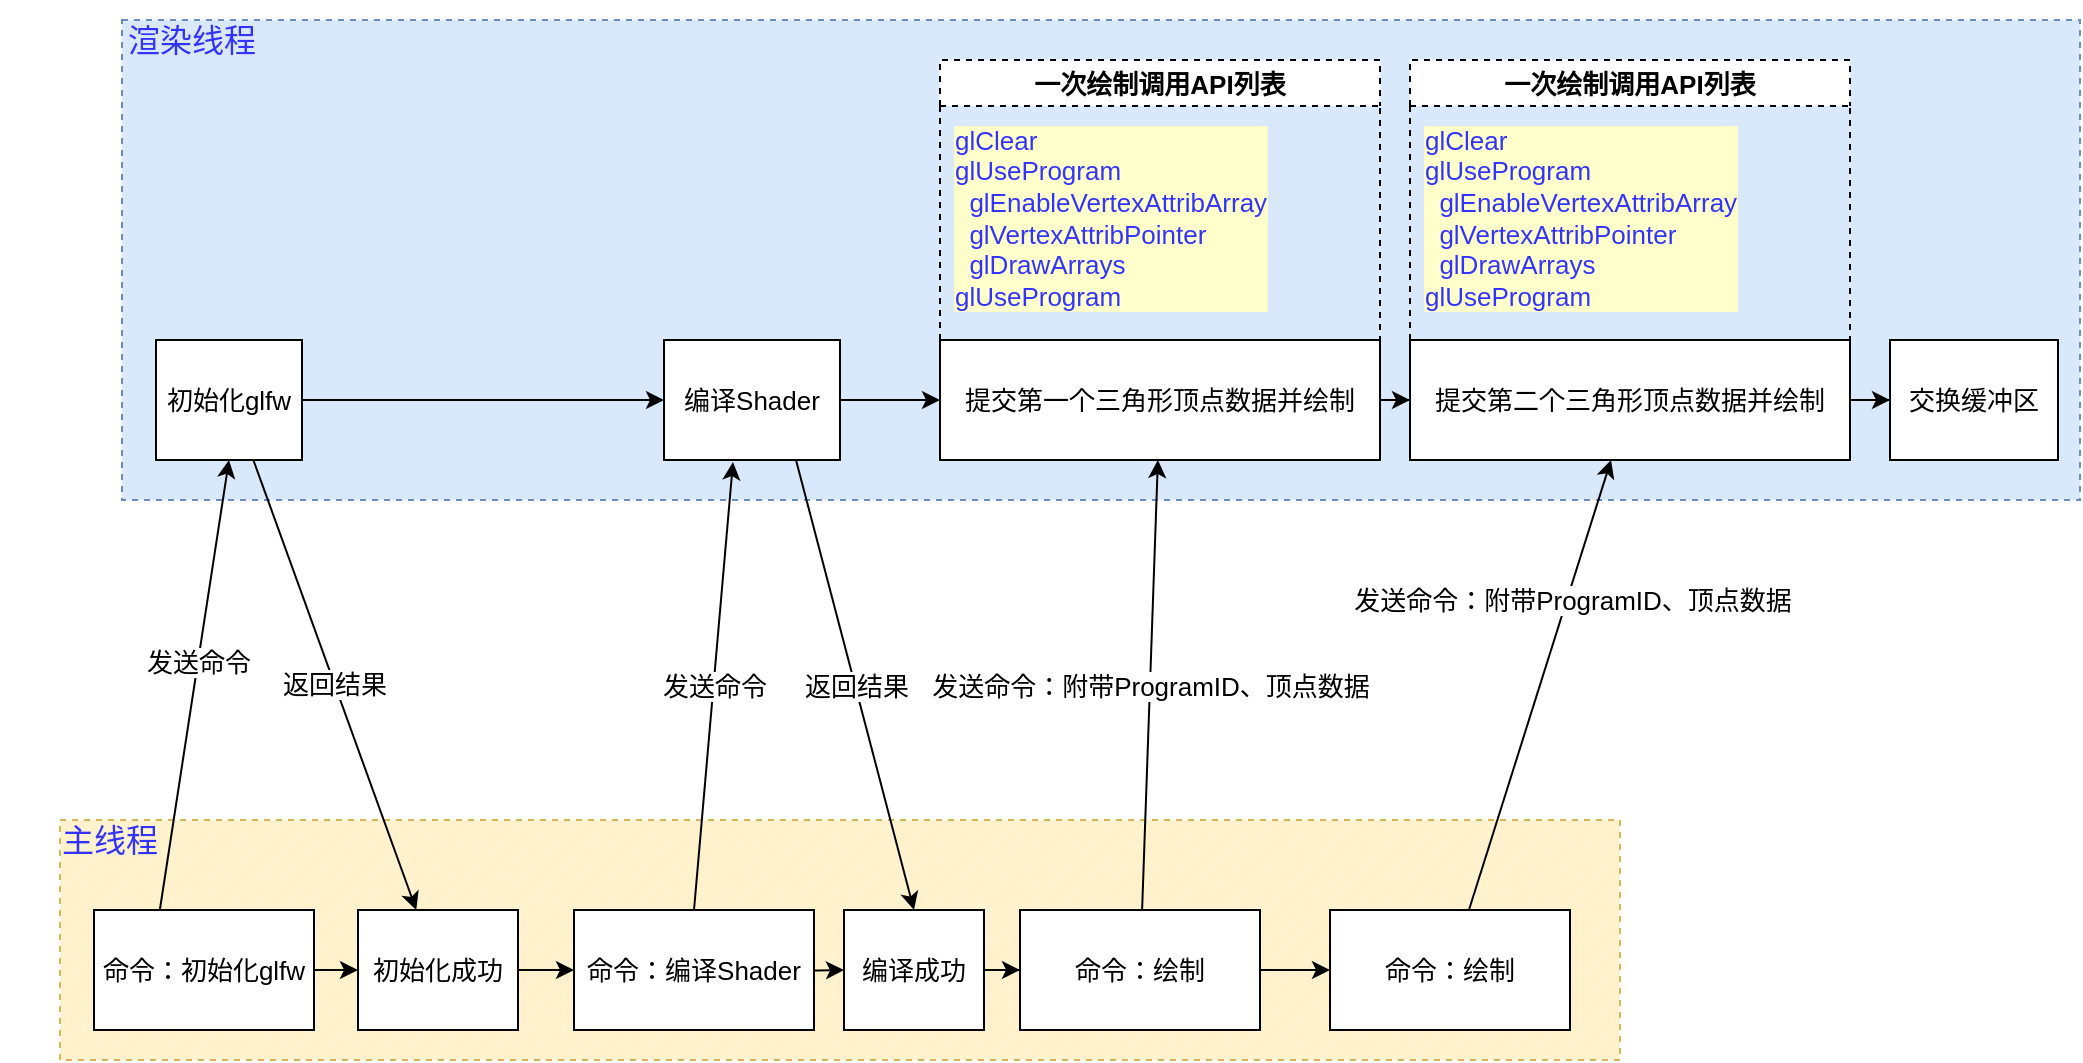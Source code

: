 <mxfile version="16.1.2" type="device"><diagram id="lV5m8PUc5yzgpcXxeLi_" name="第 1 页"><mxGraphModel dx="2249" dy="864" grid="1" gridSize="10" guides="1" tooltips="1" connect="1" arrows="1" fold="1" page="1" pageScale="1" pageWidth="827" pageHeight="1169" math="0" shadow="0"><root><mxCell id="0"/><mxCell id="1" parent="0"/><mxCell id="Cj58Tr98fuyUeKCjpIOO-23" value="" style="verticalLabelPosition=bottom;verticalAlign=top;html=1;shape=mxgraph.basic.patternFillRect;fillStyle=diag;step=5;fillStrokeWidth=0.2;fillStrokeColor=#dddddd;dashed=1;fillColor=#fff2cc;strokeColor=#d6b656;fontSize=13;" parent="1" vertex="1"><mxGeometry x="-530" y="510" width="780" height="120" as="geometry"/></mxCell><mxCell id="Cj58Tr98fuyUeKCjpIOO-26" value="" style="rounded=0;whiteSpace=wrap;html=1;dashed=1;fillColor=#dae8fc;strokeColor=#6c8ebf;fontSize=13;" parent="1" vertex="1"><mxGeometry x="-499" y="110" width="979" height="240" as="geometry"/></mxCell><mxCell id="tGqYnaIf9kwGfELsyMqm-3" value="" style="edgeStyle=orthogonalEdgeStyle;rounded=0;orthogonalLoop=1;jettySize=auto;html=1;fontSize=13;" parent="1" source="tGqYnaIf9kwGfELsyMqm-1" target="tGqYnaIf9kwGfELsyMqm-2" edge="1"><mxGeometry relative="1" as="geometry"/></mxCell><mxCell id="tGqYnaIf9kwGfELsyMqm-1" value="提交第一个三角形顶点数据并绘制" style="rounded=0;whiteSpace=wrap;html=1;fontSize=13;" parent="1" vertex="1"><mxGeometry x="-90" y="270" width="220" height="60" as="geometry"/></mxCell><mxCell id="tGqYnaIf9kwGfELsyMqm-13" value="" style="edgeStyle=orthogonalEdgeStyle;rounded=0;orthogonalLoop=1;jettySize=auto;html=1;fontSize=13;" parent="1" source="tGqYnaIf9kwGfELsyMqm-2" target="tGqYnaIf9kwGfELsyMqm-12" edge="1"><mxGeometry relative="1" as="geometry"/></mxCell><mxCell id="tGqYnaIf9kwGfELsyMqm-2" value="提交第二个三角形顶点数据并绘制" style="rounded=0;whiteSpace=wrap;html=1;fontSize=13;" parent="1" vertex="1"><mxGeometry x="145" y="270" width="220" height="60" as="geometry"/></mxCell><mxCell id="Cj58Tr98fuyUeKCjpIOO-17" style="edgeStyle=orthogonalEdgeStyle;rounded=0;orthogonalLoop=1;jettySize=auto;html=1;entryX=0;entryY=0.5;entryDx=0;entryDy=0;fontSize=13;" parent="1" source="tGqYnaIf9kwGfELsyMqm-7" target="tGqYnaIf9kwGfELsyMqm-8" edge="1"><mxGeometry relative="1" as="geometry"/></mxCell><mxCell id="tGqYnaIf9kwGfELsyMqm-7" value="初始化glfw" style="rounded=0;whiteSpace=wrap;html=1;fontSize=13;" parent="1" vertex="1"><mxGeometry x="-482" y="270" width="73" height="60" as="geometry"/></mxCell><mxCell id="tGqYnaIf9kwGfELsyMqm-10" style="edgeStyle=orthogonalEdgeStyle;rounded=0;orthogonalLoop=1;jettySize=auto;html=1;entryX=0;entryY=0.5;entryDx=0;entryDy=0;fontSize=13;" parent="1" source="tGqYnaIf9kwGfELsyMqm-8" target="tGqYnaIf9kwGfELsyMqm-1" edge="1"><mxGeometry relative="1" as="geometry"/></mxCell><mxCell id="tGqYnaIf9kwGfELsyMqm-8" value="编译Shader" style="rounded=0;whiteSpace=wrap;html=1;fontSize=13;" parent="1" vertex="1"><mxGeometry x="-228" y="270" width="88" height="60" as="geometry"/></mxCell><mxCell id="tGqYnaIf9kwGfELsyMqm-12" value="交换缓冲区" style="rounded=0;whiteSpace=wrap;html=1;fontSize=13;" parent="1" vertex="1"><mxGeometry x="385" y="270" width="84" height="60" as="geometry"/></mxCell><mxCell id="Cj58Tr98fuyUeKCjpIOO-18" value="" style="edgeStyle=orthogonalEdgeStyle;rounded=0;orthogonalLoop=1;jettySize=auto;html=1;fontSize=13;" parent="1" source="Cj58Tr98fuyUeKCjpIOO-1" target="Cj58Tr98fuyUeKCjpIOO-5" edge="1"><mxGeometry relative="1" as="geometry"/></mxCell><mxCell id="Cj58Tr98fuyUeKCjpIOO-1" value="命令：初始化glfw" style="rounded=0;whiteSpace=wrap;html=1;fontSize=13;" parent="1" vertex="1"><mxGeometry x="-513" y="555" width="110" height="60" as="geometry"/></mxCell><mxCell id="Cj58Tr98fuyUeKCjpIOO-3" value="" style="endArrow=classic;html=1;rounded=0;entryX=0.5;entryY=1;entryDx=0;entryDy=0;fontSize=13;exitX=0.064;exitY=0.375;exitDx=0;exitDy=0;exitPerimeter=0;" parent="1" target="tGqYnaIf9kwGfELsyMqm-7" edge="1" source="Cj58Tr98fuyUeKCjpIOO-23"><mxGeometry width="50" height="50" relative="1" as="geometry"><mxPoint x="-440" y="550" as="sourcePoint"/><mxPoint x="-400" y="505" as="targetPoint"/></mxGeometry></mxCell><mxCell id="Cj58Tr98fuyUeKCjpIOO-4" value="发送命令" style="edgeLabel;html=1;align=center;verticalAlign=middle;resizable=0;points=[];fontSize=13;" parent="Cj58Tr98fuyUeKCjpIOO-3" vertex="1" connectable="0"><mxGeometry x="0.101" relative="1" as="geometry"><mxPoint as="offset"/></mxGeometry></mxCell><mxCell id="Cj58Tr98fuyUeKCjpIOO-19" value="" style="edgeStyle=orthogonalEdgeStyle;rounded=0;orthogonalLoop=1;jettySize=auto;html=1;fontSize=13;" parent="1" source="Cj58Tr98fuyUeKCjpIOO-5" target="Cj58Tr98fuyUeKCjpIOO-6" edge="1"><mxGeometry relative="1" as="geometry"/></mxCell><mxCell id="Cj58Tr98fuyUeKCjpIOO-5" value="初始化成功" style="rounded=0;whiteSpace=wrap;html=1;fontSize=13;" parent="1" vertex="1"><mxGeometry x="-381" y="555" width="80" height="60" as="geometry"/></mxCell><mxCell id="Cj58Tr98fuyUeKCjpIOO-20" value="" style="edgeStyle=orthogonalEdgeStyle;rounded=0;orthogonalLoop=1;jettySize=auto;html=1;fontSize=13;" parent="1" target="Cj58Tr98fuyUeKCjpIOO-7" edge="1"><mxGeometry relative="1" as="geometry"><mxPoint x="-193" y="585" as="sourcePoint"/></mxGeometry></mxCell><mxCell id="Cj58Tr98fuyUeKCjpIOO-6" value="命令：编译Shader" style="rounded=0;whiteSpace=wrap;html=1;fontSize=13;" parent="1" vertex="1"><mxGeometry x="-273" y="555" width="120" height="60" as="geometry"/></mxCell><mxCell id="qRk72EDJkiuLo25QGKCO-1" value="" style="edgeStyle=orthogonalEdgeStyle;rounded=0;orthogonalLoop=1;jettySize=auto;html=1;" edge="1" parent="1" source="Cj58Tr98fuyUeKCjpIOO-7" target="Cj58Tr98fuyUeKCjpIOO-12"><mxGeometry relative="1" as="geometry"/></mxCell><mxCell id="Cj58Tr98fuyUeKCjpIOO-7" value="编译成功" style="rounded=0;whiteSpace=wrap;html=1;fontSize=13;" parent="1" vertex="1"><mxGeometry x="-138" y="555" width="70" height="60" as="geometry"/></mxCell><mxCell id="Cj58Tr98fuyUeKCjpIOO-9" value="返回结果" style="endArrow=classic;html=1;rounded=0;exitX=0.667;exitY=1;exitDx=0;exitDy=0;exitPerimeter=0;fontSize=13;" parent="1" source="tGqYnaIf9kwGfELsyMqm-7" target="Cj58Tr98fuyUeKCjpIOO-5" edge="1"><mxGeometry width="50" height="50" relative="1" as="geometry"><mxPoint x="-335" y="380" as="sourcePoint"/><mxPoint x="-285" y="330" as="targetPoint"/></mxGeometry></mxCell><mxCell id="Cj58Tr98fuyUeKCjpIOO-10" value="发送命令" style="endArrow=classic;html=1;rounded=0;entryX=0.392;entryY=1.017;entryDx=0;entryDy=0;entryPerimeter=0;exitX=0.5;exitY=0;exitDx=0;exitDy=0;fontSize=13;" parent="1" source="Cj58Tr98fuyUeKCjpIOO-6" target="tGqYnaIf9kwGfELsyMqm-8" edge="1"><mxGeometry width="50" height="50" relative="1" as="geometry"><mxPoint x="-195" y="555" as="sourcePoint"/><mxPoint x="-145" y="505" as="targetPoint"/></mxGeometry></mxCell><mxCell id="Cj58Tr98fuyUeKCjpIOO-11" value="返回结果" style="endArrow=classic;html=1;rounded=0;entryX=0.5;entryY=0;entryDx=0;entryDy=0;exitX=0.75;exitY=1;exitDx=0;exitDy=0;fontSize=13;" parent="1" source="tGqYnaIf9kwGfELsyMqm-8" target="Cj58Tr98fuyUeKCjpIOO-7" edge="1"><mxGeometry width="50" height="50" relative="1" as="geometry"><mxPoint x="-85.0" y="330" as="sourcePoint"/><mxPoint x="-49.741" y="555" as="targetPoint"/></mxGeometry></mxCell><mxCell id="Cj58Tr98fuyUeKCjpIOO-22" style="edgeStyle=orthogonalEdgeStyle;rounded=0;orthogonalLoop=1;jettySize=auto;html=1;entryX=0;entryY=0.5;entryDx=0;entryDy=0;fontSize=13;" parent="1" source="Cj58Tr98fuyUeKCjpIOO-12" target="Cj58Tr98fuyUeKCjpIOO-14" edge="1"><mxGeometry relative="1" as="geometry"/></mxCell><mxCell id="Cj58Tr98fuyUeKCjpIOO-12" value="命令：绘制" style="rounded=0;whiteSpace=wrap;html=1;fontSize=13;" parent="1" vertex="1"><mxGeometry x="-50" y="555" width="120" height="60" as="geometry"/></mxCell><mxCell id="Cj58Tr98fuyUeKCjpIOO-13" value="发送命令：附带ProgramID、顶点数据" style="endArrow=classic;html=1;rounded=0;fontSize=13;" parent="1" source="Cj58Tr98fuyUeKCjpIOO-12" target="tGqYnaIf9kwGfELsyMqm-1" edge="1"><mxGeometry width="50" height="50" relative="1" as="geometry"><mxPoint x="140" y="470" as="sourcePoint"/><mxPoint x="190" y="420" as="targetPoint"/></mxGeometry></mxCell><mxCell id="Cj58Tr98fuyUeKCjpIOO-14" value="命令：绘制" style="rounded=0;whiteSpace=wrap;html=1;fontSize=13;" parent="1" vertex="1"><mxGeometry x="105" y="555" width="120" height="60" as="geometry"/></mxCell><mxCell id="Cj58Tr98fuyUeKCjpIOO-15" value="发送命令：附带ProgramID、顶点数据" style="endArrow=classic;html=1;rounded=0;fontSize=13;" parent="1" source="Cj58Tr98fuyUeKCjpIOO-14" target="tGqYnaIf9kwGfELsyMqm-2" edge="1"><mxGeometry x="0.38" y="-1" width="50" height="50" relative="1" as="geometry"><mxPoint x="390" y="470" as="sourcePoint"/><mxPoint x="464.737" y="330" as="targetPoint"/><mxPoint x="1" as="offset"/></mxGeometry></mxCell><mxCell id="Cj58Tr98fuyUeKCjpIOO-31" value="" style="group;labelBackgroundColor=none;" parent="1" vertex="1" connectable="0"><mxGeometry x="145" y="130" width="220" height="140" as="geometry"/></mxCell><mxCell id="Cj58Tr98fuyUeKCjpIOO-32" value="一次绘制调用API列表" style="swimlane;dashed=1;fontSize=13;" parent="Cj58Tr98fuyUeKCjpIOO-31" vertex="1"><mxGeometry width="220.0" height="140" as="geometry"/></mxCell><mxCell id="Cj58Tr98fuyUeKCjpIOO-33" value="&lt;div style=&quot;text-align: left;&quot;&gt;glClear&lt;/div&gt;&lt;div style=&quot;text-align: left;&quot;&gt;glUseProgram&lt;/div&gt;&lt;div style=&quot;text-align: left;&quot;&gt;&amp;nbsp; glEnableVertexAttribArray&lt;/div&gt;&lt;div style=&quot;text-align: left;&quot;&gt;&amp;nbsp; glVertexAttribPointer&lt;/div&gt;&lt;div style=&quot;text-align: left;&quot;&gt;&amp;nbsp; glDrawArrays&lt;/div&gt;&lt;div style=&quot;text-align: left;&quot;&gt;glUseProgram&lt;/div&gt;" style="text;html=1;align=center;verticalAlign=middle;resizable=0;points=[];autosize=1;strokeColor=none;fillColor=none;fontSize=13;labelBackgroundColor=#FFFFCC;fontColor=#3333FF;" parent="Cj58Tr98fuyUeKCjpIOO-31" vertex="1"><mxGeometry y="29" width="170" height="100" as="geometry"/></mxCell><mxCell id="Cj58Tr98fuyUeKCjpIOO-34" value="" style="group;labelBackgroundColor=none;" parent="1" vertex="1" connectable="0"><mxGeometry x="-90" y="130" width="220" height="140" as="geometry"/></mxCell><mxCell id="Cj58Tr98fuyUeKCjpIOO-35" value="一次绘制调用API列表" style="swimlane;dashed=1;fontSize=13;" parent="Cj58Tr98fuyUeKCjpIOO-34" vertex="1"><mxGeometry width="220.0" height="140" as="geometry"/></mxCell><mxCell id="Cj58Tr98fuyUeKCjpIOO-36" value="&lt;div style=&quot;text-align: left;&quot;&gt;glClear&lt;/div&gt;&lt;div style=&quot;text-align: left;&quot;&gt;glUseProgram&lt;/div&gt;&lt;div style=&quot;text-align: left;&quot;&gt;&amp;nbsp; glEnableVertexAttribArray&lt;/div&gt;&lt;div style=&quot;text-align: left;&quot;&gt;&amp;nbsp; glVertexAttribPointer&lt;/div&gt;&lt;div style=&quot;text-align: left;&quot;&gt;&amp;nbsp; glDrawArrays&lt;/div&gt;&lt;div style=&quot;text-align: left;&quot;&gt;glUseProgram&lt;/div&gt;" style="text;html=1;align=center;verticalAlign=middle;resizable=0;points=[];autosize=1;strokeColor=none;fillColor=none;fontSize=13;labelBackgroundColor=#FFFFCC;fontColor=#3333FF;" parent="Cj58Tr98fuyUeKCjpIOO-34" vertex="1"><mxGeometry y="29" width="170" height="100" as="geometry"/></mxCell><mxCell id="Cj58Tr98fuyUeKCjpIOO-37" value="渲染线程" style="text;html=1;strokeColor=none;fillColor=none;align=center;verticalAlign=middle;whiteSpace=wrap;rounded=0;dashed=1;labelBackgroundColor=none;fontSize=16;fontColor=#3333FF;" parent="1" vertex="1"><mxGeometry x="-519" y="100" width="110" height="40" as="geometry"/></mxCell><mxCell id="Cj58Tr98fuyUeKCjpIOO-38" value="主线程" style="text;html=1;strokeColor=none;fillColor=none;align=center;verticalAlign=middle;whiteSpace=wrap;rounded=0;dashed=1;labelBackgroundColor=none;fontSize=16;fontColor=#3333FF;" parent="1" vertex="1"><mxGeometry x="-560" y="500" width="110" height="40" as="geometry"/></mxCell></root></mxGraphModel></diagram></mxfile>